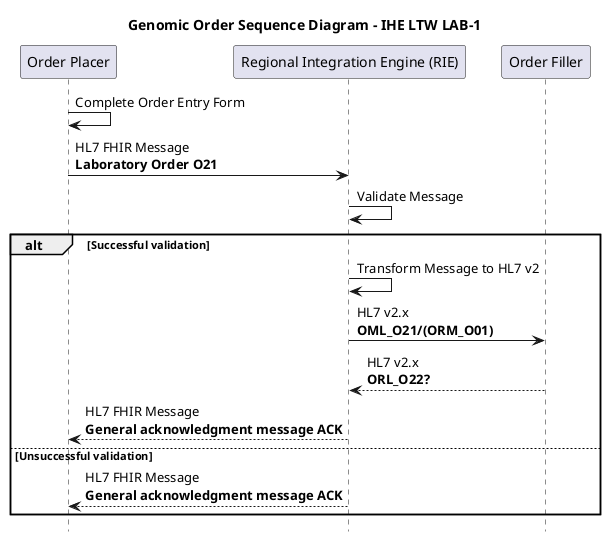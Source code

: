 @startuml

title "Genomic Order Sequence Diagram - IHE LTW LAB-1"

hide footbox

participant "Order Placer" as EPR
participant "Regional Integration Engine (RIE)" as TIE
participant "Order Filler" as LIMS

EPR -> EPR: Complete Order Entry Form
EPR -> TIE: HL7 FHIR Message\n**Laboratory Order O21**
TIE -> TIE: Validate Message

alt Successful validation
TIE -> TIE : Transform Message to HL7 v2
TIE -> LIMS: HL7 v2.x\n**OML_O21/(ORM_O01)**
LIMS --> TIE: HL7 v2.x\n**ORL_O22?**
TIE --> EPR: HL7 FHIR Message\n**General acknowledgment message ACK**
else Unsuccessful validation
TIE --> EPR: HL7 FHIR Message\n**General acknowledgment message ACK**
end

@enduml
